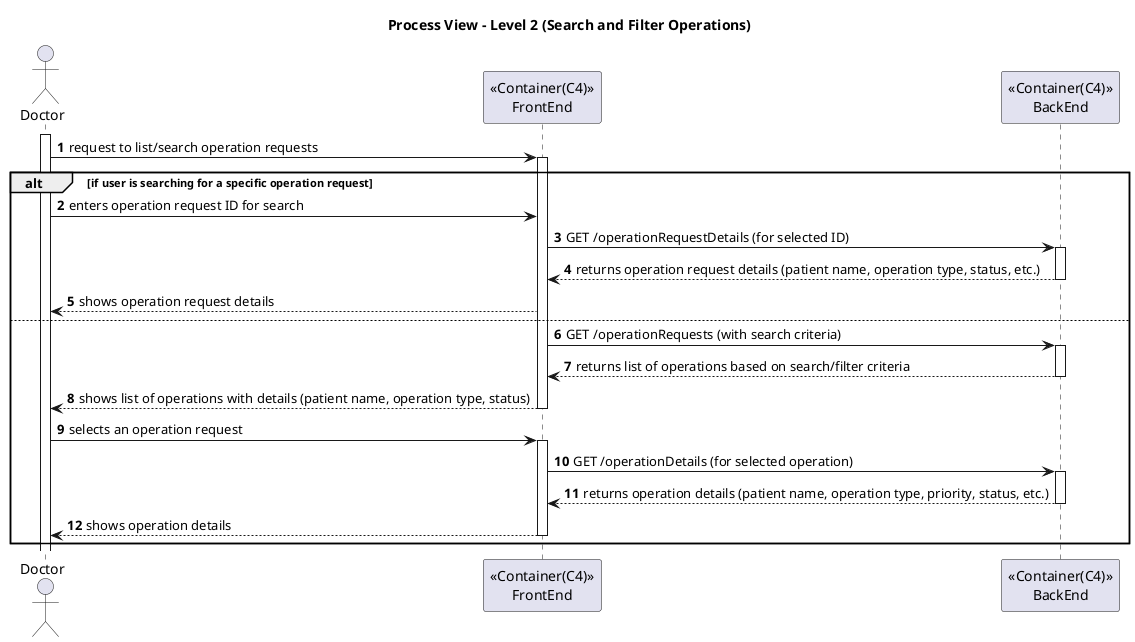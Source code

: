 ﻿@startuml
'https://plantuml.com/sequence-diagram

autonumber
actor Doctor as doc
participant "<<Container(C4)>>\nFrontEnd" as sys
participant "<<Container(C4)>>\nBackEnd" as backEnd
activate doc

title Process View - Level 2 (Search and Filter Operations)

doc -> sys: request to list/search operation requests

activate sys

alt if user is searching for a specific operation request
  doc -> sys: enters operation request ID for search
  sys -> backEnd : GET /operationRequestDetails (for selected ID)

  activate backEnd

  backEnd --> sys : returns operation request details (patient name, operation type, status, etc.)

  deactivate backEnd

  sys --> doc: shows operation request details

else

  sys -> backEnd : GET /operationRequests (with search criteria)

  activate backEnd

  backEnd --> sys : returns list of operations based on search/filter criteria

  deactivate backEnd

  sys --> doc: shows list of operations with details (patient name, operation type, status)

  deactivate sys

  doc -> sys: selects an operation request

  activate sys

  sys -> backEnd : GET /operationDetails (for selected operation)

  activate backEnd

  backEnd --> sys : returns operation details (patient name, operation type, priority, status, etc.)

  deactivate backEnd

  sys --> doc: shows operation details

  deactivate sys

end

deactivate sys

@enduml
